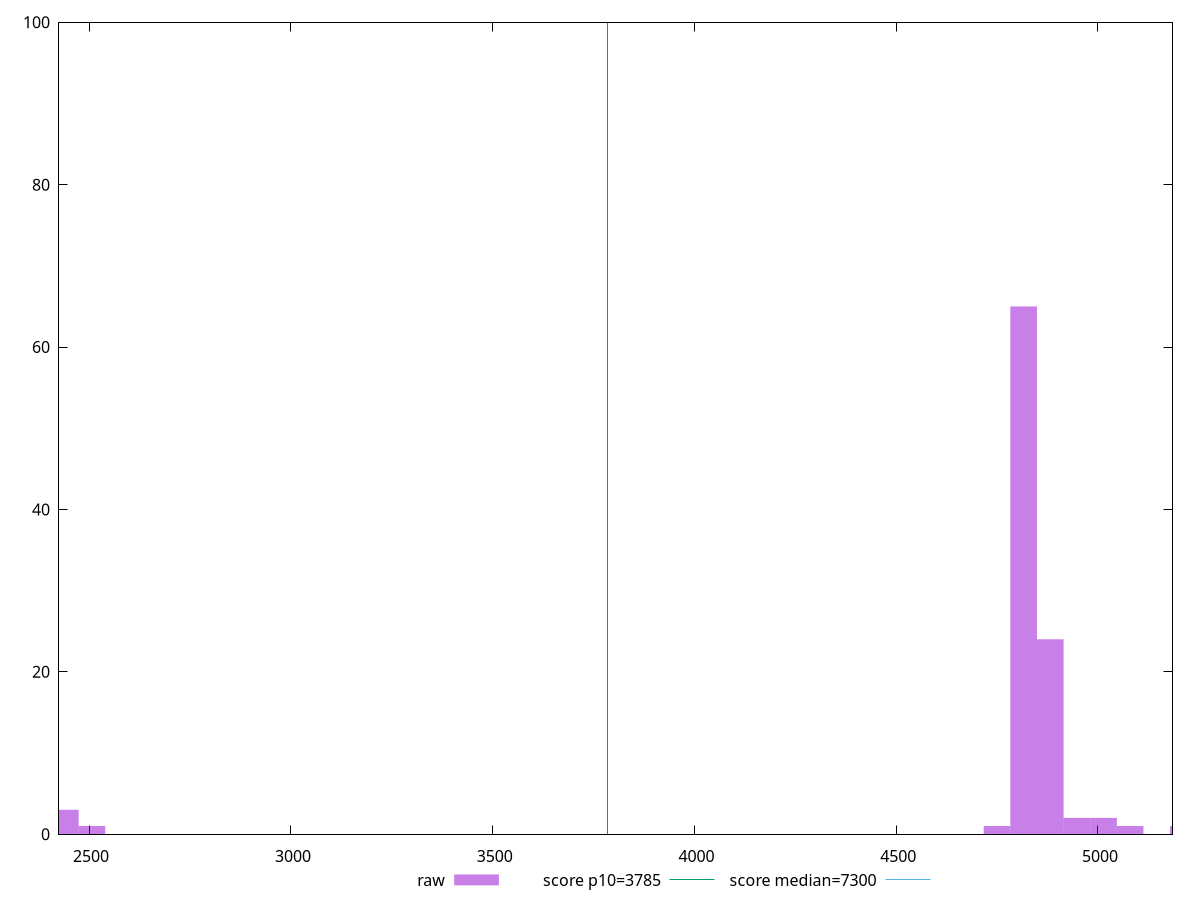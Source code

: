 reset

$raw <<EOF
4815.970292491559 65
4881.9424882791145 24
2440.9712441395573 3
5079.859075641782 1
4749.998096704004 1
5013.886879854226 2
4947.914684066671 2
5211.803467216893 1
2506.943439927113 1
EOF

set key outside below
set boxwidth 65.9721957875556
set xrange [2425.3505:5184.8345]
set yrange [0:100]
set trange [0:100]
set style fill transparent solid 0.5 noborder

set parametric
set terminal svg size 640, 490 enhanced background rgb 'white'
set output "report_00009_2021-02-08T22-37-41.559Z/interactive/samples/pages+cached+noadtech+nomedia/raw/histogram.svg"

plot $raw title "raw" with boxes, \
     3785,t title "score p10=3785", \
     7300,t title "score median=7300"

reset
